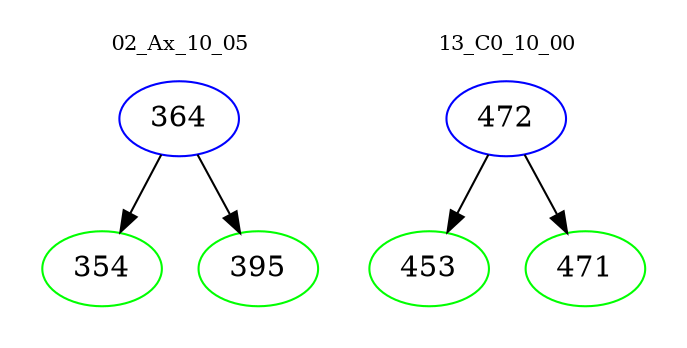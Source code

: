 digraph{
subgraph cluster_0 {
color = white
label = "02_Ax_10_05";
fontsize=10;
T0_364 [label="364", color="blue"]
T0_364 -> T0_354 [color="black"]
T0_354 [label="354", color="green"]
T0_364 -> T0_395 [color="black"]
T0_395 [label="395", color="green"]
}
subgraph cluster_1 {
color = white
label = "13_C0_10_00";
fontsize=10;
T1_472 [label="472", color="blue"]
T1_472 -> T1_453 [color="black"]
T1_453 [label="453", color="green"]
T1_472 -> T1_471 [color="black"]
T1_471 [label="471", color="green"]
}
}
